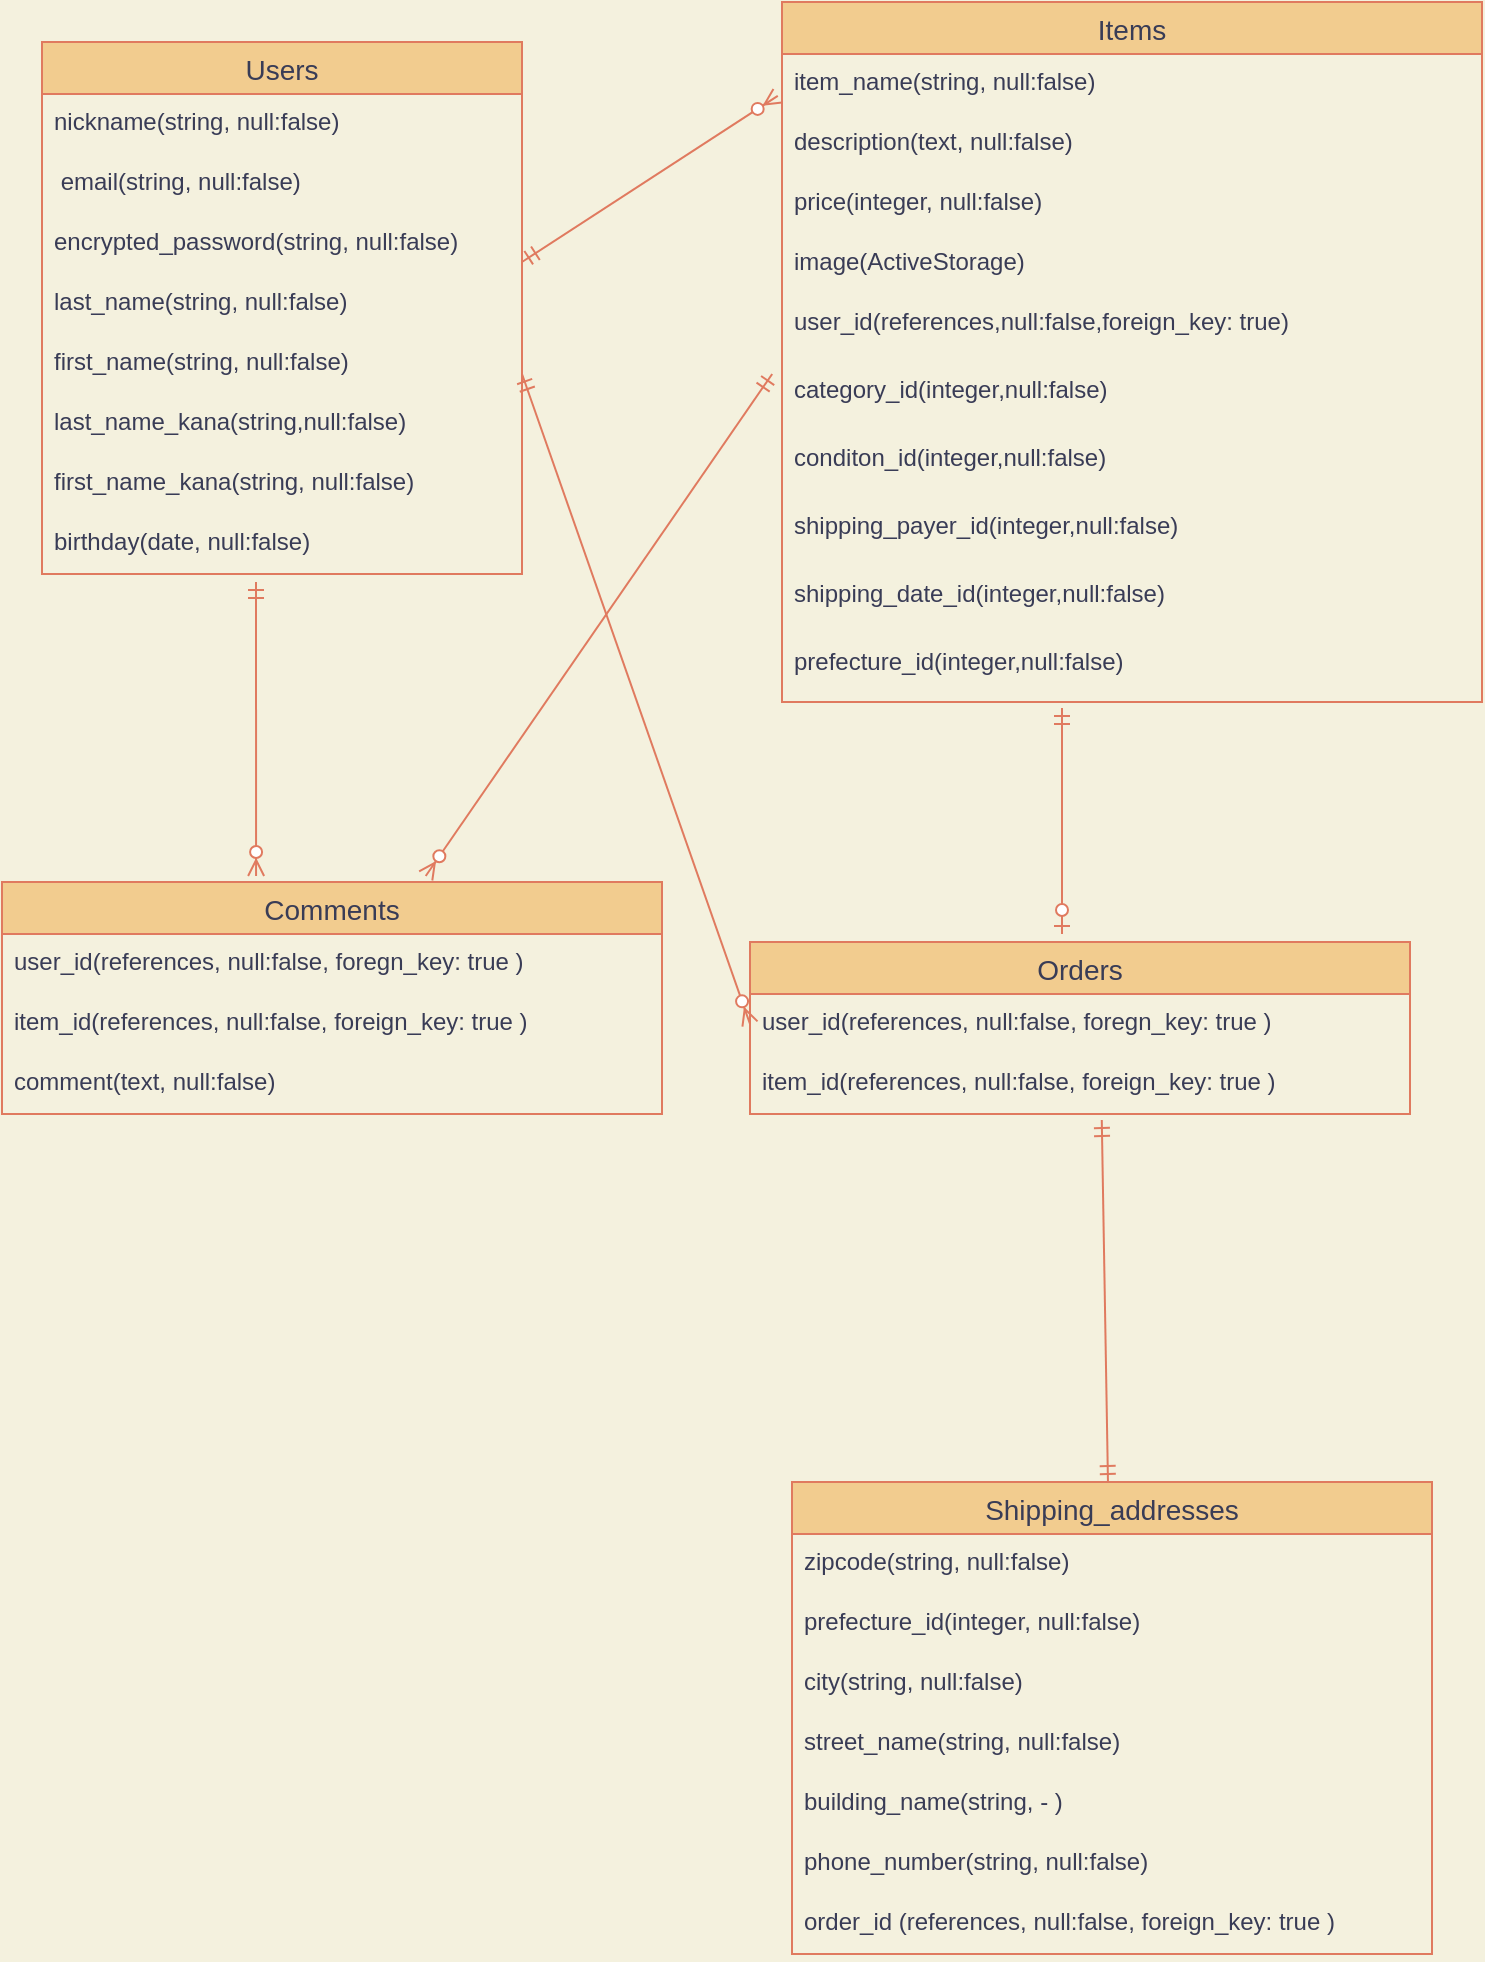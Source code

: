<mxfile version="13.10.0" type="embed">
    <diagram id="H2mRhO3kXEfVnPct9RCo" name="ページ1">
        <mxGraphModel dx="898" dy="680" grid="1" gridSize="10" guides="0" tooltips="1" connect="1" arrows="1" fold="1" page="1" pageScale="1" pageWidth="827" pageHeight="1169" background="#F4F1DE" math="0" shadow="0">
            <root>
                <mxCell id="0"/>
                <mxCell id="1" parent="0"/>
                <mxCell id="15" value="Users" style="swimlane;fontStyle=0;childLayout=stackLayout;horizontal=1;startSize=26;horizontalStack=0;resizeParent=1;resizeParentMax=0;resizeLast=0;collapsible=1;marginBottom=0;align=center;fontSize=14;fillColor=#F2CC8F;strokeColor=#E07A5F;fontColor=#393C56;" parent="1" vertex="1">
                    <mxGeometry x="60" y="40" width="240" height="266" as="geometry"/>
                </mxCell>
                <mxCell id="18" value="nickname(string, null:false)" style="text;strokeColor=none;fillColor=none;spacingLeft=4;spacingRight=4;overflow=hidden;rotatable=0;points=[[0,0.5],[1,0.5]];portConstraint=eastwest;fontSize=12;fontColor=#393C56;" parent="15" vertex="1">
                    <mxGeometry y="26" width="240" height="30" as="geometry"/>
                </mxCell>
                <mxCell id="32" value=" email(string, null:false)" style="text;strokeColor=none;fillColor=none;spacingLeft=4;spacingRight=4;overflow=hidden;rotatable=0;points=[[0,0.5],[1,0.5]];portConstraint=eastwest;fontSize=12;fontColor=#393C56;" parent="15" vertex="1">
                    <mxGeometry y="56" width="240" height="30" as="geometry"/>
                </mxCell>
                <mxCell id="34" value="encrypted_password(string, null:false)" style="text;strokeColor=none;fillColor=none;spacingLeft=4;spacingRight=4;overflow=hidden;rotatable=0;points=[[0,0.5],[1,0.5]];portConstraint=eastwest;fontSize=12;fontColor=#393C56;" parent="15" vertex="1">
                    <mxGeometry y="86" width="240" height="30" as="geometry"/>
                </mxCell>
                <mxCell id="35" value="last_name(string, null:false)" style="text;strokeColor=none;fillColor=none;spacingLeft=4;spacingRight=4;overflow=hidden;rotatable=0;points=[[0,0.5],[1,0.5]];portConstraint=eastwest;fontSize=12;fontColor=#393C56;" parent="15" vertex="1">
                    <mxGeometry y="116" width="240" height="30" as="geometry"/>
                </mxCell>
                <mxCell id="36" value="first_name(string, null:false)" style="text;strokeColor=none;fillColor=none;spacingLeft=4;spacingRight=4;overflow=hidden;rotatable=0;points=[[0,0.5],[1,0.5]];portConstraint=eastwest;fontSize=12;fontColor=#393C56;" parent="15" vertex="1">
                    <mxGeometry y="146" width="240" height="30" as="geometry"/>
                </mxCell>
                <mxCell id="37" value="last_name_kana(string,null:false)" style="text;strokeColor=none;fillColor=none;spacingLeft=4;spacingRight=4;overflow=hidden;rotatable=0;points=[[0,0.5],[1,0.5]];portConstraint=eastwest;fontSize=12;fontColor=#393C56;" parent="15" vertex="1">
                    <mxGeometry y="176" width="240" height="30" as="geometry"/>
                </mxCell>
                <mxCell id="38" value="first_name_kana(string, null:false)" style="text;strokeColor=none;fillColor=none;spacingLeft=4;spacingRight=4;overflow=hidden;rotatable=0;points=[[0,0.5],[1,0.5]];portConstraint=eastwest;fontSize=12;fontColor=#393C56;" parent="15" vertex="1">
                    <mxGeometry y="206" width="240" height="30" as="geometry"/>
                </mxCell>
                <mxCell id="41" value="birthday(date, null:false)" style="text;strokeColor=none;fillColor=none;spacingLeft=4;spacingRight=4;overflow=hidden;rotatable=0;points=[[0,0.5],[1,0.5]];portConstraint=eastwest;fontSize=12;fontColor=#393C56;" parent="15" vertex="1">
                    <mxGeometry y="236" width="240" height="30" as="geometry"/>
                </mxCell>
                <mxCell id="26" value="Items" style="swimlane;fontStyle=0;childLayout=stackLayout;horizontal=1;startSize=26;horizontalStack=0;resizeParent=1;resizeParentMax=0;resizeLast=0;collapsible=1;marginBottom=0;align=center;fontSize=14;fillColor=#F2CC8F;strokeColor=#E07A5F;fontColor=#393C56;" parent="1" vertex="1">
                    <mxGeometry x="430" y="20" width="350" height="350" as="geometry"/>
                </mxCell>
                <mxCell id="27" value="item_name(string, null:false)" style="text;strokeColor=none;fillColor=none;spacingLeft=4;spacingRight=4;overflow=hidden;rotatable=0;points=[[0,0.5],[1,0.5]];portConstraint=eastwest;fontSize=12;fontColor=#393C56;" parent="26" vertex="1">
                    <mxGeometry y="26" width="350" height="30" as="geometry"/>
                </mxCell>
                <mxCell id="28" value="description(text, null:false)" style="text;strokeColor=none;fillColor=none;spacingLeft=4;spacingRight=4;overflow=hidden;rotatable=0;points=[[0,0.5],[1,0.5]];portConstraint=eastwest;fontSize=12;fontColor=#393C56;" parent="26" vertex="1">
                    <mxGeometry y="56" width="350" height="30" as="geometry"/>
                </mxCell>
                <mxCell id="29" value="price(integer, null:false)" style="text;strokeColor=none;fillColor=none;spacingLeft=4;spacingRight=4;overflow=hidden;rotatable=0;points=[[0,0.5],[1,0.5]];portConstraint=eastwest;fontSize=12;fontColor=#393C56;" parent="26" vertex="1">
                    <mxGeometry y="86" width="350" height="30" as="geometry"/>
                </mxCell>
                <mxCell id="30" value="image(ActiveStorage)" style="text;strokeColor=none;fillColor=none;spacingLeft=4;spacingRight=4;overflow=hidden;rotatable=0;points=[[0,0.5],[1,0.5]];portConstraint=eastwest;fontSize=12;fontColor=#393C56;" parent="26" vertex="1">
                    <mxGeometry y="116" width="350" height="30" as="geometry"/>
                </mxCell>
                <mxCell id="31" value="user_id(references,null:false,foreign_key: true)" style="text;strokeColor=none;fillColor=none;spacingLeft=4;spacingRight=4;overflow=hidden;rotatable=0;points=[[0,0.5],[1,0.5]];portConstraint=eastwest;fontSize=12;fontColor=#393C56;" parent="26" vertex="1">
                    <mxGeometry y="146" width="350" height="34" as="geometry"/>
                </mxCell>
                <mxCell id="109" value="category_id(integer,null:false)" style="text;strokeColor=none;fillColor=none;spacingLeft=4;spacingRight=4;overflow=hidden;rotatable=0;points=[[0,0.5],[1,0.5]];portConstraint=eastwest;fontSize=12;fontColor=#393C56;" parent="26" vertex="1">
                    <mxGeometry y="180" width="350" height="34" as="geometry"/>
                </mxCell>
                <mxCell id="115" value="conditon_id(integer,null:false)" style="text;strokeColor=none;fillColor=none;spacingLeft=4;spacingRight=4;overflow=hidden;rotatable=0;points=[[0,0.5],[1,0.5]];portConstraint=eastwest;fontSize=12;fontColor=#393C56;" parent="26" vertex="1">
                    <mxGeometry y="214" width="350" height="34" as="geometry"/>
                </mxCell>
                <mxCell id="116" value="shipping_payer_id(integer,null:false)" style="text;strokeColor=none;fillColor=none;spacingLeft=4;spacingRight=4;overflow=hidden;rotatable=0;points=[[0,0.5],[1,0.5]];portConstraint=eastwest;fontSize=12;fontColor=#393C56;" parent="26" vertex="1">
                    <mxGeometry y="248" width="350" height="34" as="geometry"/>
                </mxCell>
                <mxCell id="117" value="shipping_date_id(integer,null:false)" style="text;strokeColor=none;fillColor=none;spacingLeft=4;spacingRight=4;overflow=hidden;rotatable=0;points=[[0,0.5],[1,0.5]];portConstraint=eastwest;fontSize=12;fontColor=#393C56;" parent="26" vertex="1">
                    <mxGeometry y="282" width="350" height="34" as="geometry"/>
                </mxCell>
                <mxCell id="119" value="prefecture_id(integer,null:false)" style="text;strokeColor=none;fillColor=none;spacingLeft=4;spacingRight=4;overflow=hidden;rotatable=0;points=[[0,0.5],[1,0.5]];portConstraint=eastwest;fontSize=12;fontColor=#393C56;" parent="26" vertex="1">
                    <mxGeometry y="316" width="350" height="34" as="geometry"/>
                </mxCell>
                <mxCell id="49" value="Orders" style="swimlane;fontStyle=0;childLayout=stackLayout;horizontal=1;startSize=26;horizontalStack=0;resizeParent=1;resizeParentMax=0;resizeLast=0;collapsible=1;marginBottom=0;align=center;fontSize=14;fillColor=#F2CC8F;strokeColor=#E07A5F;fontColor=#393C56;" parent="1" vertex="1">
                    <mxGeometry x="414" y="490" width="330" height="86" as="geometry"/>
                </mxCell>
                <mxCell id="51" value="user_id(references, null:false, foregn_key: true )" style="text;strokeColor=none;fillColor=none;spacingLeft=4;spacingRight=4;overflow=hidden;rotatable=0;points=[[0,0.5],[1,0.5]];portConstraint=eastwest;fontSize=12;fontColor=#393C56;" parent="49" vertex="1">
                    <mxGeometry y="26" width="330" height="30" as="geometry"/>
                </mxCell>
                <mxCell id="50" value="item_id(references, null:false, foreign_key: true )" style="text;strokeColor=none;fillColor=none;spacingLeft=4;spacingRight=4;overflow=hidden;rotatable=0;points=[[0,0.5],[1,0.5]];portConstraint=eastwest;fontSize=12;fontColor=#393C56;" parent="49" vertex="1">
                    <mxGeometry y="56" width="330" height="30" as="geometry"/>
                </mxCell>
                <mxCell id="53" value="Shipping_addresses" style="swimlane;fontStyle=0;childLayout=stackLayout;horizontal=1;startSize=26;horizontalStack=0;resizeParent=1;resizeParentMax=0;resizeLast=0;collapsible=1;marginBottom=0;align=center;fontSize=14;fillColor=#F2CC8F;strokeColor=#E07A5F;fontColor=#393C56;" parent="1" vertex="1">
                    <mxGeometry x="435" y="760" width="320" height="236" as="geometry"/>
                </mxCell>
                <mxCell id="54" value="zipcode(string, null:false)" style="text;strokeColor=none;fillColor=none;spacingLeft=4;spacingRight=4;overflow=hidden;rotatable=0;points=[[0,0.5],[1,0.5]];portConstraint=eastwest;fontSize=12;fontColor=#393C56;" parent="53" vertex="1">
                    <mxGeometry y="26" width="320" height="30" as="geometry"/>
                </mxCell>
                <mxCell id="55" value="prefecture_id(integer, null:false)" style="text;strokeColor=none;fillColor=none;spacingLeft=4;spacingRight=4;overflow=hidden;rotatable=0;points=[[0,0.5],[1,0.5]];portConstraint=eastwest;fontSize=12;fontColor=#393C56;" parent="53" vertex="1">
                    <mxGeometry y="56" width="320" height="30" as="geometry"/>
                </mxCell>
                <mxCell id="56" value="city(string, null:false)" style="text;strokeColor=none;fillColor=none;spacingLeft=4;spacingRight=4;overflow=hidden;rotatable=0;points=[[0,0.5],[1,0.5]];portConstraint=eastwest;fontSize=12;fontColor=#393C56;" parent="53" vertex="1">
                    <mxGeometry y="86" width="320" height="30" as="geometry"/>
                </mxCell>
                <mxCell id="57" value="street_name(string, null:false)" style="text;strokeColor=none;fillColor=none;spacingLeft=4;spacingRight=4;overflow=hidden;rotatable=0;points=[[0,0.5],[1,0.5]];portConstraint=eastwest;fontSize=12;fontColor=#393C56;" parent="53" vertex="1">
                    <mxGeometry y="116" width="320" height="30" as="geometry"/>
                </mxCell>
                <mxCell id="58" value="building_name(string, - )" style="text;strokeColor=none;fillColor=none;spacingLeft=4;spacingRight=4;overflow=hidden;rotatable=0;points=[[0,0.5],[1,0.5]];portConstraint=eastwest;fontSize=12;fontColor=#393C56;" parent="53" vertex="1">
                    <mxGeometry y="146" width="320" height="30" as="geometry"/>
                </mxCell>
                <mxCell id="59" value="phone_number(string, null:false)" style="text;strokeColor=none;fillColor=none;spacingLeft=4;spacingRight=4;overflow=hidden;rotatable=0;points=[[0,0.5],[1,0.5]];portConstraint=eastwest;fontSize=12;fontColor=#393C56;" parent="53" vertex="1">
                    <mxGeometry y="176" width="320" height="30" as="geometry"/>
                </mxCell>
                <mxCell id="102" value="order_id (references, null:false, foreign_key: true )&#10;" style="text;strokeColor=none;fillColor=none;spacingLeft=4;spacingRight=4;overflow=hidden;rotatable=0;points=[[0,0.5],[1,0.5]];portConstraint=eastwest;fontSize=12;fontColor=#393C56;" parent="53" vertex="1">
                    <mxGeometry y="206" width="320" height="30" as="geometry"/>
                </mxCell>
                <mxCell id="98" value="" style="fontSize=12;html=1;endArrow=ERzeroToMany;startArrow=ERmandOne;strokeColor=#E07A5F;fillColor=#F2CC8F;entryX=-0.006;entryY=0.134;entryDx=0;entryDy=0;entryPerimeter=0;labelBackgroundColor=#F4F1DE;fontColor=#393C56;" parent="1" target="26" edge="1">
                    <mxGeometry width="100" height="100" relative="1" as="geometry">
                        <mxPoint x="300" y="150" as="sourcePoint"/>
                        <mxPoint x="400" y="50" as="targetPoint"/>
                    </mxGeometry>
                </mxCell>
                <mxCell id="99" value="" style="fontSize=12;html=1;endArrow=ERzeroToMany;startArrow=ERmandOne;strokeColor=#E07A5F;fillColor=#F2CC8F;entryX=0;entryY=0.5;entryDx=0;entryDy=0;labelBackgroundColor=#F4F1DE;fontColor=#393C56;" parent="1" target="51" edge="1">
                    <mxGeometry width="100" height="100" relative="1" as="geometry">
                        <mxPoint x="300" y="206" as="sourcePoint"/>
                        <mxPoint x="400" y="106" as="targetPoint"/>
                    </mxGeometry>
                </mxCell>
                <mxCell id="101" value="" style="fontSize=12;html=1;endArrow=ERmandOne;startArrow=ERmandOne;strokeColor=#E07A5F;fillColor=#F2CC8F;entryX=0.533;entryY=1.1;entryDx=0;entryDy=0;entryPerimeter=0;labelBackgroundColor=#F4F1DE;fontColor=#393C56;" parent="1" source="53" target="50" edge="1">
                    <mxGeometry width="100" height="100" relative="1" as="geometry">
                        <mxPoint x="604.41" y="696" as="sourcePoint"/>
                        <mxPoint x="599" y="610" as="targetPoint"/>
                    </mxGeometry>
                </mxCell>
                <mxCell id="125" value="Comments" style="swimlane;fontStyle=0;childLayout=stackLayout;horizontal=1;startSize=26;horizontalStack=0;resizeParent=1;resizeParentMax=0;resizeLast=0;collapsible=1;marginBottom=0;align=center;fontSize=14;fillColor=#F2CC8F;strokeColor=#E07A5F;fontColor=#393C56;" vertex="1" parent="1">
                    <mxGeometry x="40" y="460" width="330" height="116" as="geometry"/>
                </mxCell>
                <mxCell id="126" value="user_id(references, null:false, foregn_key: true )" style="text;strokeColor=none;fillColor=none;spacingLeft=4;spacingRight=4;overflow=hidden;rotatable=0;points=[[0,0.5],[1,0.5]];portConstraint=eastwest;fontSize=12;fontColor=#393C56;" vertex="1" parent="125">
                    <mxGeometry y="26" width="330" height="30" as="geometry"/>
                </mxCell>
                <mxCell id="127" value="item_id(references, null:false, foreign_key: true )" style="text;strokeColor=none;fillColor=none;spacingLeft=4;spacingRight=4;overflow=hidden;rotatable=0;points=[[0,0.5],[1,0.5]];portConstraint=eastwest;fontSize=12;fontColor=#393C56;" vertex="1" parent="125">
                    <mxGeometry y="56" width="330" height="30" as="geometry"/>
                </mxCell>
                <mxCell id="128" value="comment(text, null:false)" style="text;strokeColor=none;fillColor=none;spacingLeft=4;spacingRight=4;overflow=hidden;rotatable=0;points=[[0,0.5],[1,0.5]];portConstraint=eastwest;fontSize=12;fontColor=#393C56;" vertex="1" parent="125">
                    <mxGeometry y="86" width="330" height="30" as="geometry"/>
                </mxCell>
                <mxCell id="131" value="" style="fontSize=12;html=1;endArrow=ERzeroToOne;startArrow=ERmandOne;exitX=0.4;exitY=1.088;exitDx=0;exitDy=0;exitPerimeter=0;fontColor=#393C56;labelBackgroundColor=#F4F1DE;strokeColor=#E07A5F;" edge="1" parent="1" source="119">
                    <mxGeometry width="100" height="100" relative="1" as="geometry">
                        <mxPoint x="560" y="380" as="sourcePoint"/>
                        <mxPoint x="570" y="486" as="targetPoint"/>
                    </mxGeometry>
                </mxCell>
                <mxCell id="132" value="" style="fontSize=12;html=1;endArrow=ERzeroToMany;startArrow=ERmandOne;strokeColor=#E07A5F;fillColor=#F2CC8F;entryX=0.642;entryY=-0.026;entryDx=0;entryDy=0;entryPerimeter=0;exitX=-0.014;exitY=0.176;exitDx=0;exitDy=0;exitPerimeter=0;" edge="1" parent="1" source="109" target="125">
                    <mxGeometry width="100" height="100" relative="1" as="geometry">
                        <mxPoint x="310" y="330" as="sourcePoint"/>
                        <mxPoint x="410" y="230" as="targetPoint"/>
                    </mxGeometry>
                </mxCell>
                <mxCell id="133" value="" style="fontSize=12;html=1;endArrow=ERzeroToMany;startArrow=ERmandOne;strokeColor=#E07A5F;fillColor=#F2CC8F;entryX=0.385;entryY=-0.026;entryDx=0;entryDy=0;entryPerimeter=0;" edge="1" parent="1" target="125">
                    <mxGeometry width="100" height="100" relative="1" as="geometry">
                        <mxPoint x="167" y="310" as="sourcePoint"/>
                        <mxPoint x="170" y="450" as="targetPoint"/>
                    </mxGeometry>
                </mxCell>
            </root>
        </mxGraphModel>
    </diagram>
</mxfile>